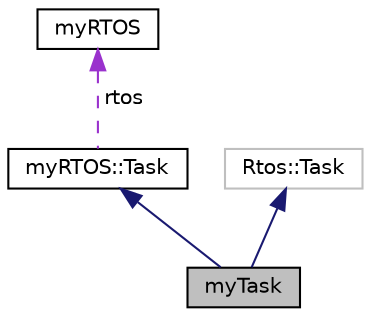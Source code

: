 digraph "myTask"
{
 // LATEX_PDF_SIZE
  edge [fontname="Helvetica",fontsize="10",labelfontname="Helvetica",labelfontsize="10"];
  node [fontname="Helvetica",fontsize="10",shape=record];
  Node1 [label="myTask",height=0.2,width=0.4,color="black", fillcolor="grey75", style="filled", fontcolor="black",tooltip=" "];
  Node2 -> Node1 [dir="back",color="midnightblue",fontsize="10",style="solid",fontname="Helvetica"];
  Node2 [label="myRTOS::Task",height=0.2,width=0.4,color="black", fillcolor="white", style="filled",URL="$classmyRTOS_1_1Task.html",tooltip=" "];
  Node3 -> Node2 [dir="back",color="darkorchid3",fontsize="10",style="dashed",label=" rtos" ,fontname="Helvetica"];
  Node3 [label="myRTOS",height=0.2,width=0.4,color="black", fillcolor="white", style="filled",URL="$classmyRTOS.html",tooltip=" "];
  Node4 -> Node1 [dir="back",color="midnightblue",fontsize="10",style="solid",fontname="Helvetica"];
  Node4 [label="Rtos::Task",height=0.2,width=0.4,color="grey75", fillcolor="white", style="filled",tooltip=" "];
}
